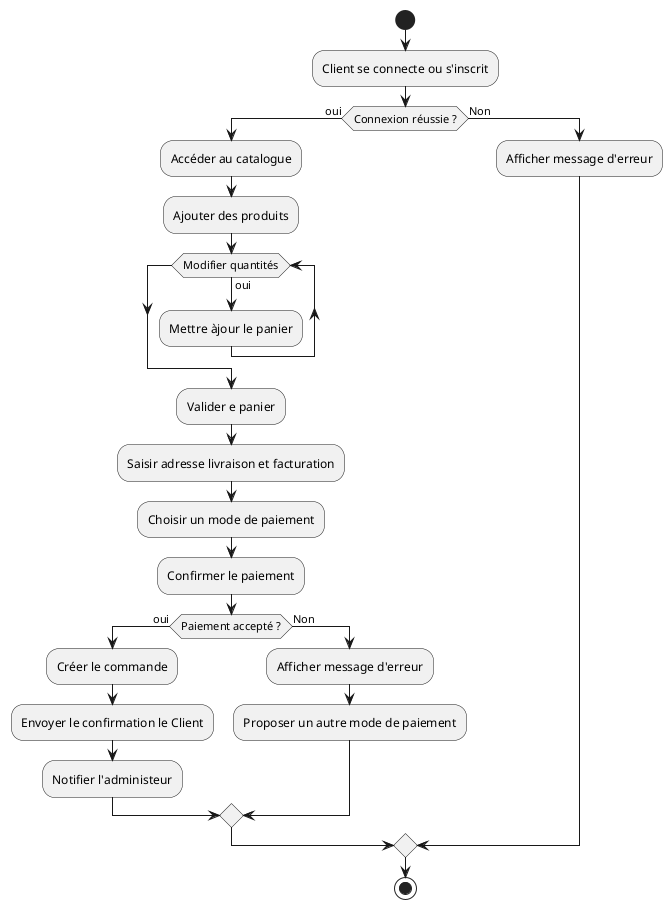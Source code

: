 @startuml
start 

:Client se connecte ou s'inscrit;

if (Connexion réussie ?) then (oui)   
      :Accéder au catalogue;
      :Ajouter des produits;
      while (Modifier quantités) is (oui)
        :Mettre àjour le panier;
      endwhile
      :Valider e panier;
      :Saisir adresse livraison et facturation;
      :Choisir un mode de paiement;
      :Confirmer le paiement;
      if (Paiement accepté ?) then (oui)
      :Créer le commande;
      :Envoyer le confirmation le Client;
      :Notifier l'administeur;
      else (Non)
      :Afficher message d'erreur;
      :Proposer un autre mode de paiement;
      endif
else (Non)
      :Afficher message d'erreur;
endif


stop

@enduml
